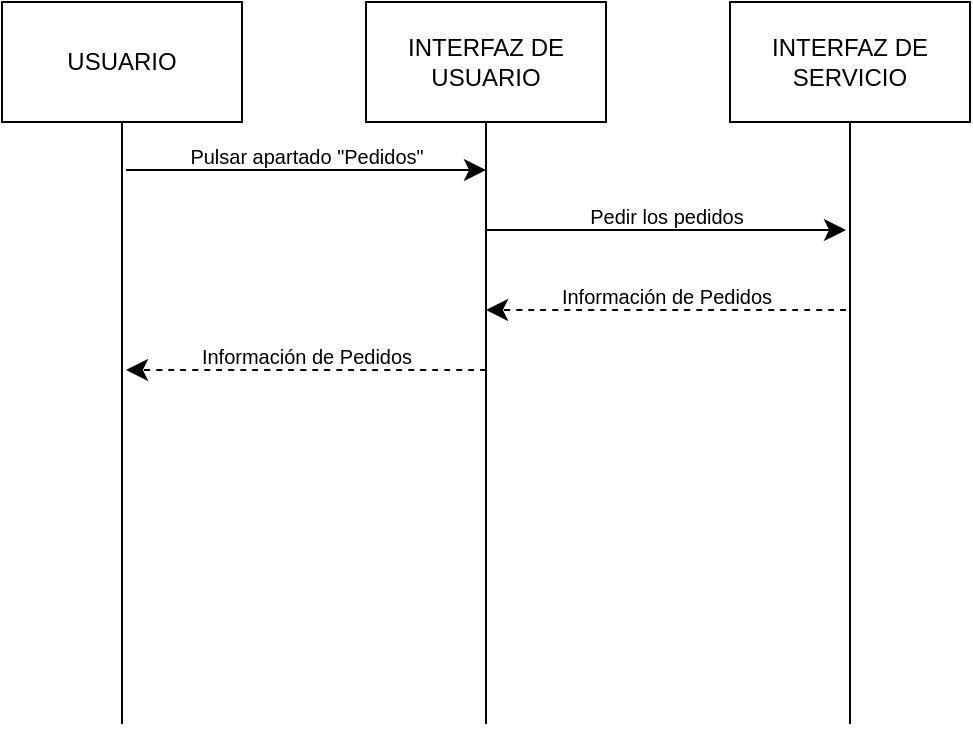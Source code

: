 <mxfile version="25.0.3">
  <diagram name="Página-1" id="6XiReFQTUvImekbgtCb1">
    <mxGraphModel dx="819" dy="470" grid="1" gridSize="10" guides="1" tooltips="1" connect="1" arrows="1" fold="1" page="1" pageScale="1" pageWidth="2339" pageHeight="3300" math="0" shadow="0">
      <root>
        <mxCell id="0" />
        <mxCell id="1" parent="0" />
        <mxCell id="_MY4YBeoH8W7uu3_xqhw-1" style="edgeStyle=none;curved=1;rounded=0;orthogonalLoop=1;jettySize=auto;html=1;exitX=0.5;exitY=1;exitDx=0;exitDy=0;entryX=0.5;entryY=0;entryDx=0;entryDy=0;fontSize=12;startSize=8;endSize=8;endArrow=none;endFill=0;" edge="1" parent="1" source="_MY4YBeoH8W7uu3_xqhw-2">
          <mxGeometry relative="1" as="geometry">
            <mxPoint x="178" y="517" as="targetPoint" />
          </mxGeometry>
        </mxCell>
        <mxCell id="_MY4YBeoH8W7uu3_xqhw-2" value="USUARIO" style="rounded=0;whiteSpace=wrap;html=1;" vertex="1" parent="1">
          <mxGeometry x="118" y="156" width="120" height="60" as="geometry" />
        </mxCell>
        <mxCell id="_MY4YBeoH8W7uu3_xqhw-3" style="edgeStyle=none;curved=1;rounded=0;orthogonalLoop=1;jettySize=auto;html=1;exitX=0.5;exitY=1;exitDx=0;exitDy=0;entryX=0.5;entryY=0;entryDx=0;entryDy=0;fontSize=12;startSize=8;endSize=8;endArrow=none;endFill=0;" edge="1" parent="1" source="_MY4YBeoH8W7uu3_xqhw-4">
          <mxGeometry relative="1" as="geometry">
            <mxPoint x="360" y="517" as="targetPoint" />
          </mxGeometry>
        </mxCell>
        <mxCell id="_MY4YBeoH8W7uu3_xqhw-4" value="INTERFAZ DE USUARIO" style="rounded=0;whiteSpace=wrap;html=1;" vertex="1" parent="1">
          <mxGeometry x="300" y="156" width="120" height="60" as="geometry" />
        </mxCell>
        <mxCell id="_MY4YBeoH8W7uu3_xqhw-5" style="edgeStyle=none;curved=1;rounded=0;orthogonalLoop=1;jettySize=auto;html=1;exitX=0.5;exitY=1;exitDx=0;exitDy=0;entryX=0.5;entryY=0;entryDx=0;entryDy=0;fontSize=12;startSize=8;endSize=8;endArrow=none;endFill=0;" edge="1" parent="1" source="_MY4YBeoH8W7uu3_xqhw-6">
          <mxGeometry relative="1" as="geometry">
            <mxPoint x="542" y="517" as="targetPoint" />
          </mxGeometry>
        </mxCell>
        <mxCell id="_MY4YBeoH8W7uu3_xqhw-6" value="INTERFAZ DE SERVICIO" style="rounded=0;whiteSpace=wrap;html=1;" vertex="1" parent="1">
          <mxGeometry x="482" y="156" width="120" height="60" as="geometry" />
        </mxCell>
        <mxCell id="_MY4YBeoH8W7uu3_xqhw-13" value="" style="endArrow=classic;html=1;rounded=0;fontSize=12;startSize=8;endSize=8;curved=1;" edge="1" parent="1">
          <mxGeometry width="50" height="50" relative="1" as="geometry">
            <mxPoint x="180" y="240" as="sourcePoint" />
            <mxPoint x="360" y="240" as="targetPoint" />
          </mxGeometry>
        </mxCell>
        <mxCell id="_MY4YBeoH8W7uu3_xqhw-14" value="&lt;font style=&quot;font-size: 10px;&quot;&gt;Pulsar apartado &quot;Pedidos&quot;&lt;/font&gt;" style="text;html=1;align=center;verticalAlign=middle;resizable=0;points=[];autosize=1;strokeColor=none;fillColor=none;fontSize=16;" vertex="1" parent="1">
          <mxGeometry x="200" y="216" width="140" height="30" as="geometry" />
        </mxCell>
        <mxCell id="_MY4YBeoH8W7uu3_xqhw-15" value="" style="endArrow=classic;html=1;rounded=0;fontSize=12;startSize=8;endSize=8;curved=1;" edge="1" parent="1">
          <mxGeometry width="50" height="50" relative="1" as="geometry">
            <mxPoint x="360" y="270" as="sourcePoint" />
            <mxPoint x="540" y="270" as="targetPoint" />
          </mxGeometry>
        </mxCell>
        <mxCell id="_MY4YBeoH8W7uu3_xqhw-16" value="&lt;font style=&quot;font-size: 10px;&quot;&gt;Pedir los pedidos&lt;/font&gt;" style="text;html=1;align=center;verticalAlign=middle;resizable=0;points=[];autosize=1;strokeColor=none;fillColor=none;fontSize=16;" vertex="1" parent="1">
          <mxGeometry x="400" y="246" width="100" height="30" as="geometry" />
        </mxCell>
        <mxCell id="_MY4YBeoH8W7uu3_xqhw-17" value="" style="endArrow=classic;html=1;rounded=0;fontSize=12;startSize=8;endSize=8;curved=1;dashed=1;" edge="1" parent="1">
          <mxGeometry width="50" height="50" relative="1" as="geometry">
            <mxPoint x="540" y="310" as="sourcePoint" />
            <mxPoint x="360" y="310" as="targetPoint" />
          </mxGeometry>
        </mxCell>
        <mxCell id="_MY4YBeoH8W7uu3_xqhw-18" value="&lt;font style=&quot;font-size: 10px;&quot;&gt;Información de Pedidos&lt;/font&gt;" style="text;html=1;align=center;verticalAlign=middle;resizable=0;points=[];autosize=1;strokeColor=none;fillColor=none;fontSize=16;" vertex="1" parent="1">
          <mxGeometry x="385" y="286" width="130" height="30" as="geometry" />
        </mxCell>
        <mxCell id="_MY4YBeoH8W7uu3_xqhw-19" value="" style="endArrow=classic;html=1;rounded=0;fontSize=12;startSize=8;endSize=8;curved=1;dashed=1;" edge="1" parent="1">
          <mxGeometry width="50" height="50" relative="1" as="geometry">
            <mxPoint x="360" y="340" as="sourcePoint" />
            <mxPoint x="180" y="340" as="targetPoint" />
          </mxGeometry>
        </mxCell>
        <mxCell id="_MY4YBeoH8W7uu3_xqhw-20" value="&lt;font style=&quot;font-size: 10px;&quot;&gt;Información de Pedidos&lt;/font&gt;" style="text;html=1;align=center;verticalAlign=middle;resizable=0;points=[];autosize=1;strokeColor=none;fillColor=none;fontSize=16;" vertex="1" parent="1">
          <mxGeometry x="205" y="316" width="130" height="30" as="geometry" />
        </mxCell>
      </root>
    </mxGraphModel>
  </diagram>
</mxfile>

